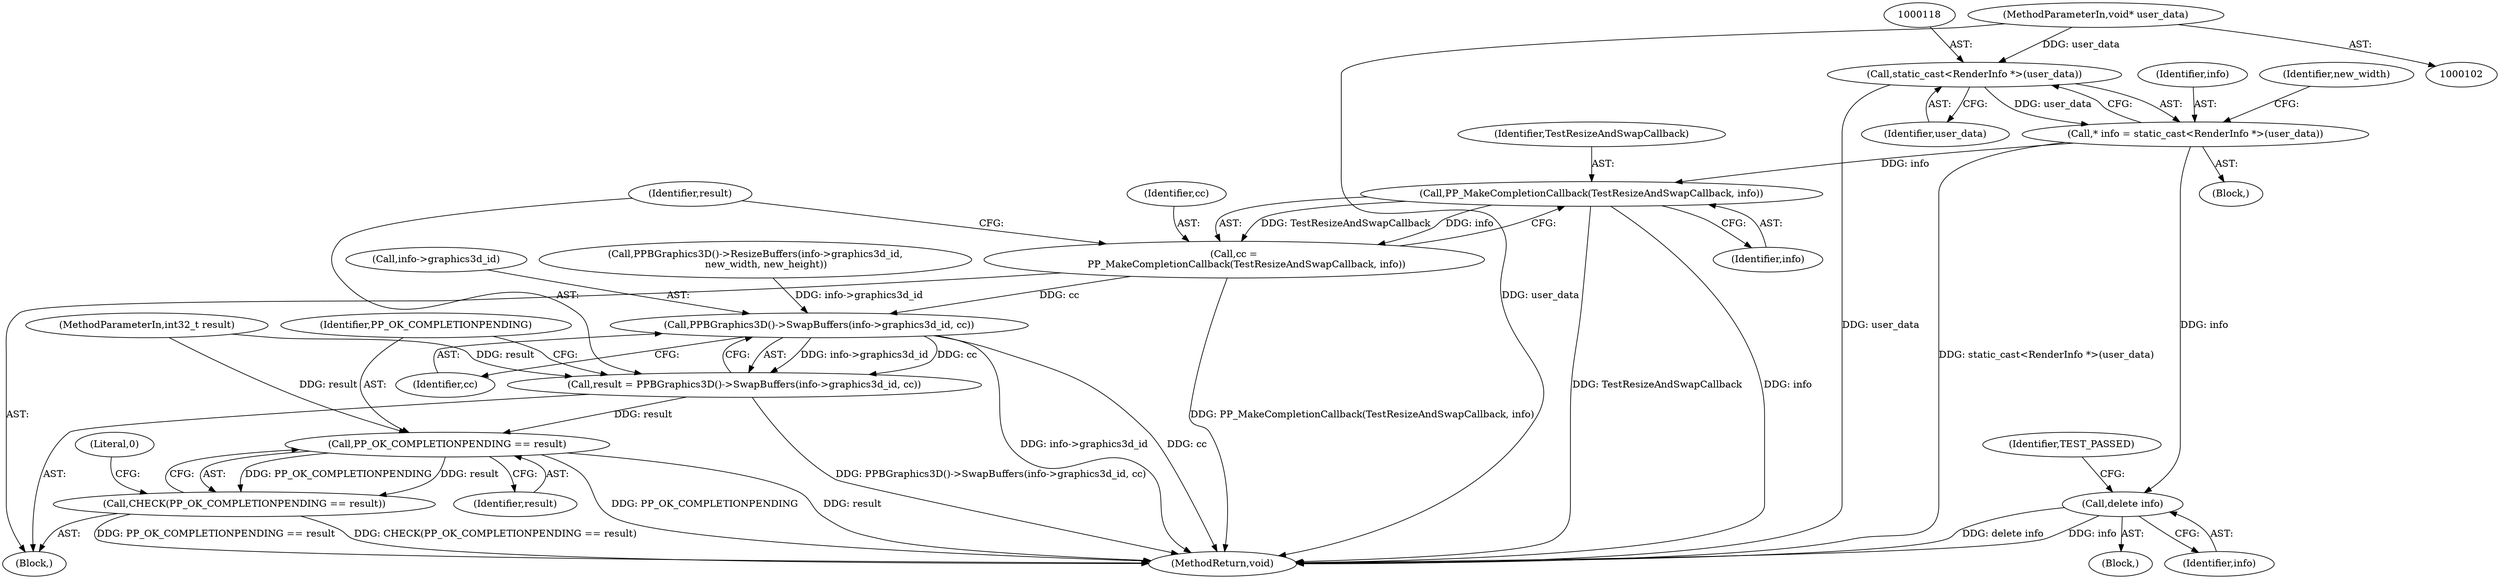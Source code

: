 digraph "0_Chrome_c96312d46205ea82764aba6255ecbb8dd5f57d11_0@pointer" {
"1000117" [label="(Call,static_cast<RenderInfo *>(user_data))"];
"1000103" [label="(MethodParameterIn,void* user_data)"];
"1000115" [label="(Call,* info = static_cast<RenderInfo *>(user_data))"];
"1000210" [label="(Call,PP_MakeCompletionCallback(TestResizeAndSwapCallback, info))"];
"1000208" [label="(Call,cc =\n        PP_MakeCompletionCallback(TestResizeAndSwapCallback, info))"];
"1000216" [label="(Call,PPBGraphics3D()->SwapBuffers(info->graphics3d_id, cc))"];
"1000214" [label="(Call,result = PPBGraphics3D()->SwapBuffers(info->graphics3d_id, cc))"];
"1000222" [label="(Call,PP_OK_COMPLETIONPENDING == result)"];
"1000221" [label="(Call,CHECK(PP_OK_COMPLETIONPENDING == result))"];
"1000231" [label="(Call,delete info)"];
"1000217" [label="(Call,info->graphics3d_id)"];
"1000235" [label="(Literal,0)"];
"1000226" [label="(Block,)"];
"1000209" [label="(Identifier,cc)"];
"1000233" [label="(Identifier,TEST_PASSED)"];
"1000211" [label="(Identifier,TestResizeAndSwapCallback)"];
"1000206" [label="(Block,)"];
"1000210" [label="(Call,PP_MakeCompletionCallback(TestResizeAndSwapCallback, info))"];
"1000214" [label="(Call,result = PPBGraphics3D()->SwapBuffers(info->graphics3d_id, cc))"];
"1000232" [label="(Identifier,info)"];
"1000119" [label="(Identifier,user_data)"];
"1000223" [label="(Identifier,PP_OK_COMPLETIONPENDING)"];
"1000103" [label="(MethodParameterIn,void* user_data)"];
"1000215" [label="(Identifier,result)"];
"1000212" [label="(Identifier,info)"];
"1000122" [label="(Identifier,new_width)"];
"1000208" [label="(Call,cc =\n        PP_MakeCompletionCallback(TestResizeAndSwapCallback, info))"];
"1000220" [label="(Identifier,cc)"];
"1000104" [label="(MethodParameterIn,int32_t result)"];
"1000105" [label="(Block,)"];
"1000117" [label="(Call,static_cast<RenderInfo *>(user_data))"];
"1000221" [label="(Call,CHECK(PP_OK_COMPLETIONPENDING == result))"];
"1000222" [label="(Call,PP_OK_COMPLETIONPENDING == result)"];
"1000224" [label="(Identifier,result)"];
"1000231" [label="(Call,delete info)"];
"1000236" [label="(MethodReturn,void)"];
"1000157" [label="(Call,PPBGraphics3D()->ResizeBuffers(info->graphics3d_id,\n       new_width, new_height))"];
"1000216" [label="(Call,PPBGraphics3D()->SwapBuffers(info->graphics3d_id, cc))"];
"1000115" [label="(Call,* info = static_cast<RenderInfo *>(user_data))"];
"1000116" [label="(Identifier,info)"];
"1000117" -> "1000115"  [label="AST: "];
"1000117" -> "1000119"  [label="CFG: "];
"1000118" -> "1000117"  [label="AST: "];
"1000119" -> "1000117"  [label="AST: "];
"1000115" -> "1000117"  [label="CFG: "];
"1000117" -> "1000236"  [label="DDG: user_data"];
"1000117" -> "1000115"  [label="DDG: user_data"];
"1000103" -> "1000117"  [label="DDG: user_data"];
"1000103" -> "1000102"  [label="AST: "];
"1000103" -> "1000236"  [label="DDG: user_data"];
"1000115" -> "1000105"  [label="AST: "];
"1000116" -> "1000115"  [label="AST: "];
"1000122" -> "1000115"  [label="CFG: "];
"1000115" -> "1000236"  [label="DDG: static_cast<RenderInfo *>(user_data)"];
"1000115" -> "1000210"  [label="DDG: info"];
"1000115" -> "1000231"  [label="DDG: info"];
"1000210" -> "1000208"  [label="AST: "];
"1000210" -> "1000212"  [label="CFG: "];
"1000211" -> "1000210"  [label="AST: "];
"1000212" -> "1000210"  [label="AST: "];
"1000208" -> "1000210"  [label="CFG: "];
"1000210" -> "1000236"  [label="DDG: info"];
"1000210" -> "1000236"  [label="DDG: TestResizeAndSwapCallback"];
"1000210" -> "1000208"  [label="DDG: TestResizeAndSwapCallback"];
"1000210" -> "1000208"  [label="DDG: info"];
"1000208" -> "1000206"  [label="AST: "];
"1000209" -> "1000208"  [label="AST: "];
"1000215" -> "1000208"  [label="CFG: "];
"1000208" -> "1000236"  [label="DDG: PP_MakeCompletionCallback(TestResizeAndSwapCallback, info)"];
"1000208" -> "1000216"  [label="DDG: cc"];
"1000216" -> "1000214"  [label="AST: "];
"1000216" -> "1000220"  [label="CFG: "];
"1000217" -> "1000216"  [label="AST: "];
"1000220" -> "1000216"  [label="AST: "];
"1000214" -> "1000216"  [label="CFG: "];
"1000216" -> "1000236"  [label="DDG: info->graphics3d_id"];
"1000216" -> "1000236"  [label="DDG: cc"];
"1000216" -> "1000214"  [label="DDG: info->graphics3d_id"];
"1000216" -> "1000214"  [label="DDG: cc"];
"1000157" -> "1000216"  [label="DDG: info->graphics3d_id"];
"1000214" -> "1000206"  [label="AST: "];
"1000215" -> "1000214"  [label="AST: "];
"1000223" -> "1000214"  [label="CFG: "];
"1000214" -> "1000236"  [label="DDG: PPBGraphics3D()->SwapBuffers(info->graphics3d_id, cc)"];
"1000104" -> "1000214"  [label="DDG: result"];
"1000214" -> "1000222"  [label="DDG: result"];
"1000222" -> "1000221"  [label="AST: "];
"1000222" -> "1000224"  [label="CFG: "];
"1000223" -> "1000222"  [label="AST: "];
"1000224" -> "1000222"  [label="AST: "];
"1000221" -> "1000222"  [label="CFG: "];
"1000222" -> "1000236"  [label="DDG: PP_OK_COMPLETIONPENDING"];
"1000222" -> "1000236"  [label="DDG: result"];
"1000222" -> "1000221"  [label="DDG: PP_OK_COMPLETIONPENDING"];
"1000222" -> "1000221"  [label="DDG: result"];
"1000104" -> "1000222"  [label="DDG: result"];
"1000221" -> "1000206"  [label="AST: "];
"1000235" -> "1000221"  [label="CFG: "];
"1000221" -> "1000236"  [label="DDG: CHECK(PP_OK_COMPLETIONPENDING == result)"];
"1000221" -> "1000236"  [label="DDG: PP_OK_COMPLETIONPENDING == result"];
"1000231" -> "1000226"  [label="AST: "];
"1000231" -> "1000232"  [label="CFG: "];
"1000232" -> "1000231"  [label="AST: "];
"1000233" -> "1000231"  [label="CFG: "];
"1000231" -> "1000236"  [label="DDG: delete info"];
"1000231" -> "1000236"  [label="DDG: info"];
}
